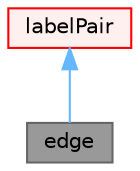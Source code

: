 digraph "edge"
{
 // LATEX_PDF_SIZE
  bgcolor="transparent";
  edge [fontname=Helvetica,fontsize=10,labelfontname=Helvetica,labelfontsize=10];
  node [fontname=Helvetica,fontsize=10,shape=box,height=0.2,width=0.4];
  Node1 [id="Node000001",label="edge",height=0.2,width=0.4,color="gray40", fillcolor="grey60", style="filled", fontcolor="black",tooltip="An edge is a list of two vertex labels. This can correspond to a directed graph edge or an edge on a ..."];
  Node2 -> Node1 [id="edge1_Node000001_Node000002",dir="back",color="steelblue1",style="solid",tooltip=" "];
  Node2 [id="Node000002",label="labelPair",height=0.2,width=0.4,color="red", fillcolor="#FFF0F0", style="filled",URL="$classFoam_1_1Pair.html",tooltip=" "];
}
